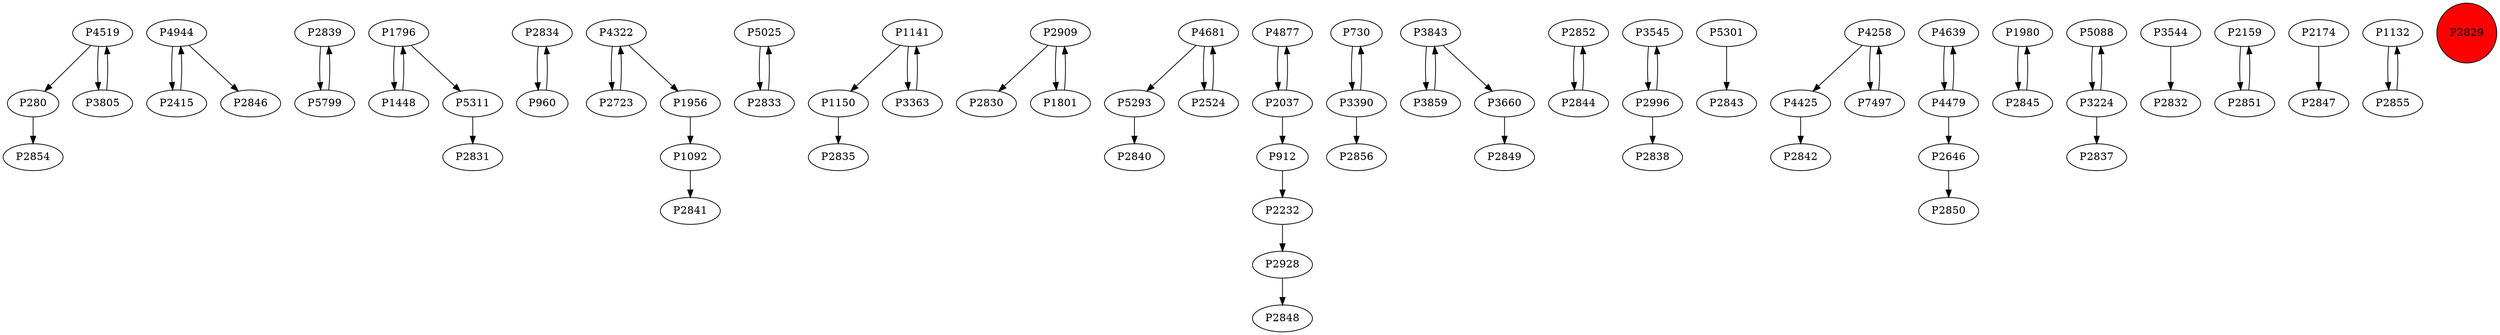 digraph {
	P280 -> P2854
	P4944 -> P2415
	P2839 -> P5799
	P4519 -> P3805
	P5311 -> P2831
	P2834 -> P960
	P4322 -> P2723
	P5025 -> P2833
	P1141 -> P1150
	P2909 -> P2830
	P4681 -> P5293
	P4877 -> P2037
	P730 -> P3390
	P3660 -> P2849
	P2833 -> P5025
	P2852 -> P2844
	P1150 -> P2835
	P3545 -> P2996
	P5301 -> P2843
	P3805 -> P4519
	P4258 -> P4425
	P2996 -> P3545
	P4425 -> P2842
	P4258 -> P7497
	P2844 -> P2852
	P2524 -> P4681
	P2037 -> P912
	P4639 -> P4479
	P1980 -> P2845
	P5088 -> P3224
	P3859 -> P3843
	P4322 -> P1956
	P912 -> P2232
	P4479 -> P2646
	P1448 -> P1796
	P5293 -> P2840
	P4519 -> P280
	P3544 -> P2832
	P2415 -> P4944
	P3390 -> P730
	P2159 -> P2851
	P2928 -> P2848
	P1956 -> P1092
	P2646 -> P2850
	P2851 -> P2159
	P1796 -> P5311
	P4944 -> P2846
	P1801 -> P2909
	P4479 -> P4639
	P3843 -> P3660
	P2174 -> P2847
	P3843 -> P3859
	P3224 -> P2837
	P2909 -> P1801
	P1092 -> P2841
	P3363 -> P1141
	P1132 -> P2855
	P3224 -> P5088
	P2845 -> P1980
	P3390 -> P2856
	P7497 -> P4258
	P2996 -> P2838
	P4681 -> P2524
	P2723 -> P4322
	P5799 -> P2839
	P2855 -> P1132
	P2037 -> P4877
	P2232 -> P2928
	P960 -> P2834
	P1141 -> P3363
	P1796 -> P1448
	P2829 [shape=circle]
	P2829 [style=filled]
	P2829 [fillcolor=red]
}